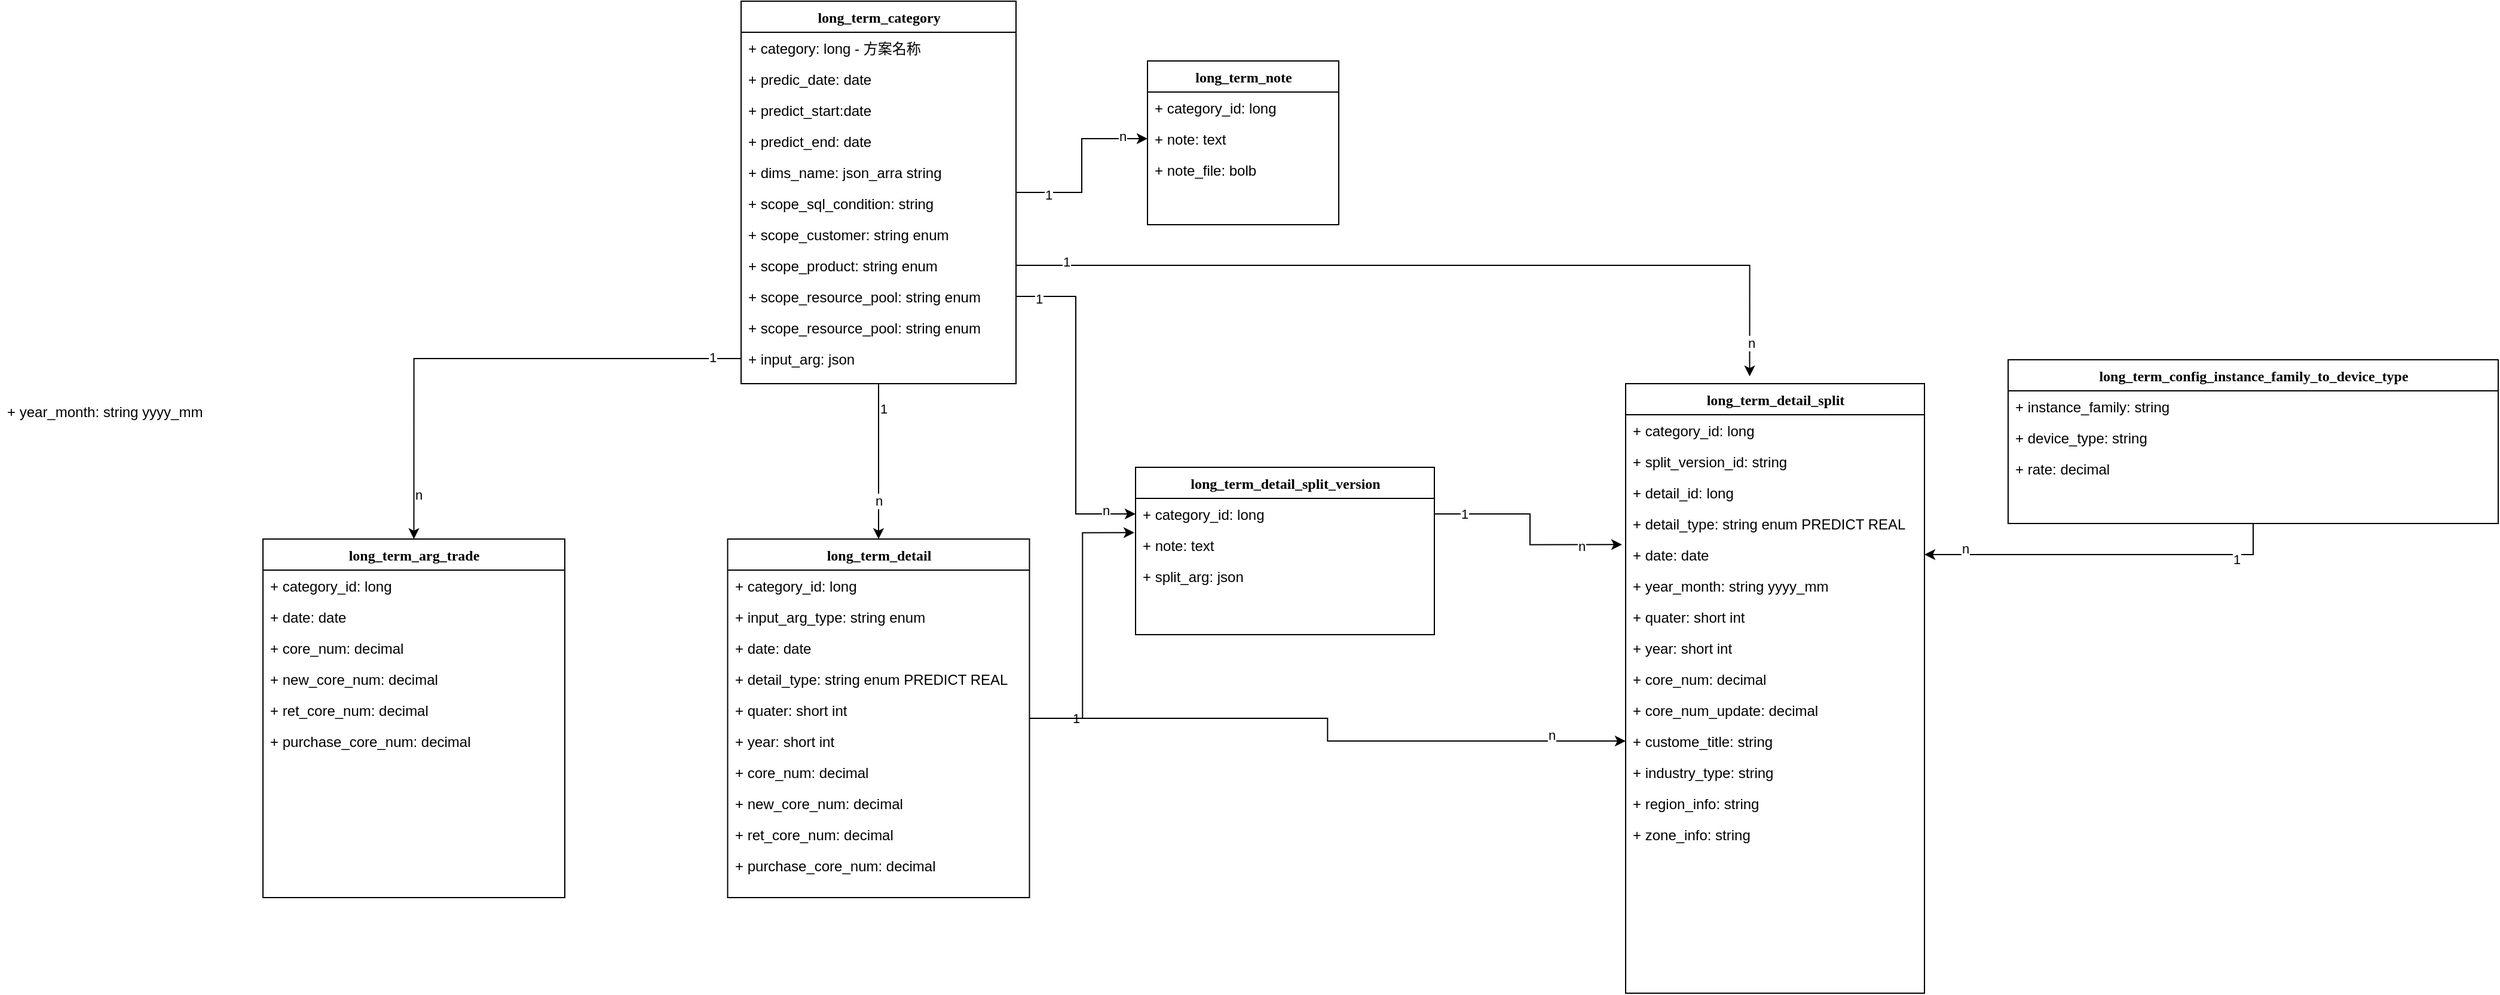 <mxfile version="24.7.6">
  <diagram name="Page-1" id="9f46799a-70d6-7492-0946-bef42562c5a5">
    <mxGraphModel dx="2958" dy="2246" grid="1" gridSize="10" guides="1" tooltips="1" connect="1" arrows="1" fold="1" page="1" pageScale="1" pageWidth="1100" pageHeight="850" background="none" math="0" shadow="0">
      <root>
        <mxCell id="0" />
        <mxCell id="1" parent="0" />
        <mxCell id="yYe-uFD8IjanVbR1_Ap--11" style="edgeStyle=orthogonalEdgeStyle;rounded=0;orthogonalLoop=1;jettySize=auto;html=1;entryX=0.5;entryY=0;entryDx=0;entryDy=0;" edge="1" parent="1" source="78961159f06e98e8-17" target="78961159f06e98e8-69">
          <mxGeometry relative="1" as="geometry" />
        </mxCell>
        <mxCell id="yYe-uFD8IjanVbR1_Ap--20" value="1" style="edgeLabel;html=1;align=center;verticalAlign=middle;resizable=0;points=[];" vertex="1" connectable="0" parent="yYe-uFD8IjanVbR1_Ap--11">
          <mxGeometry x="-0.678" y="4" relative="1" as="geometry">
            <mxPoint as="offset" />
          </mxGeometry>
        </mxCell>
        <mxCell id="yYe-uFD8IjanVbR1_Ap--21" value="n" style="edgeLabel;html=1;align=center;verticalAlign=middle;resizable=0;points=[];" vertex="1" connectable="0" parent="yYe-uFD8IjanVbR1_Ap--11">
          <mxGeometry x="0.504" relative="1" as="geometry">
            <mxPoint as="offset" />
          </mxGeometry>
        </mxCell>
        <mxCell id="yYe-uFD8IjanVbR1_Ap--12" style="edgeStyle=orthogonalEdgeStyle;rounded=0;orthogonalLoop=1;jettySize=auto;html=1;entryX=0;entryY=0.5;entryDx=0;entryDy=0;" edge="1" parent="1" source="78961159f06e98e8-17" target="78961159f06e98e8-32">
          <mxGeometry relative="1" as="geometry" />
        </mxCell>
        <mxCell id="yYe-uFD8IjanVbR1_Ap--13" value="1" style="edgeLabel;html=1;align=center;verticalAlign=middle;resizable=0;points=[];" vertex="1" connectable="0" parent="yYe-uFD8IjanVbR1_Ap--12">
          <mxGeometry x="-0.66" y="-2" relative="1" as="geometry">
            <mxPoint as="offset" />
          </mxGeometry>
        </mxCell>
        <mxCell id="yYe-uFD8IjanVbR1_Ap--14" value="n" style="edgeLabel;html=1;align=center;verticalAlign=middle;resizable=0;points=[];" vertex="1" connectable="0" parent="yYe-uFD8IjanVbR1_Ap--12">
          <mxGeometry x="0.722" y="2" relative="1" as="geometry">
            <mxPoint as="offset" />
          </mxGeometry>
        </mxCell>
        <mxCell id="78961159f06e98e8-17" value="long_term_category" style="swimlane;html=1;fontStyle=1;align=center;verticalAlign=top;childLayout=stackLayout;horizontal=1;startSize=26;horizontalStack=0;resizeParent=1;resizeLast=0;collapsible=1;marginBottom=0;swimlaneFillColor=#ffffff;rounded=0;shadow=0;comic=0;labelBackgroundColor=none;strokeWidth=1;fillColor=none;fontFamily=Verdana;fontSize=12" parent="1" vertex="1">
          <mxGeometry x="20" y="-60" width="230" height="320" as="geometry" />
        </mxCell>
        <mxCell id="78961159f06e98e8-21" value="+ category: long - 方案名称" style="text;html=1;strokeColor=none;fillColor=none;align=left;verticalAlign=top;spacingLeft=4;spacingRight=4;whiteSpace=wrap;overflow=hidden;rotatable=0;points=[[0,0.5],[1,0.5]];portConstraint=eastwest;" parent="78961159f06e98e8-17" vertex="1">
          <mxGeometry y="26" width="230" height="26" as="geometry" />
        </mxCell>
        <mxCell id="78961159f06e98e8-23" value="+ predic_date: date" style="text;html=1;strokeColor=none;fillColor=none;align=left;verticalAlign=top;spacingLeft=4;spacingRight=4;whiteSpace=wrap;overflow=hidden;rotatable=0;points=[[0,0.5],[1,0.5]];portConstraint=eastwest;" parent="78961159f06e98e8-17" vertex="1">
          <mxGeometry y="52" width="230" height="26" as="geometry" />
        </mxCell>
        <mxCell id="78961159f06e98e8-25" value="+ predict_start:date" style="text;html=1;strokeColor=none;fillColor=none;align=left;verticalAlign=top;spacingLeft=4;spacingRight=4;whiteSpace=wrap;overflow=hidden;rotatable=0;points=[[0,0.5],[1,0.5]];portConstraint=eastwest;" parent="78961159f06e98e8-17" vertex="1">
          <mxGeometry y="78" width="230" height="26" as="geometry" />
        </mxCell>
        <mxCell id="78961159f06e98e8-26" value="+ predict_end: date" style="text;html=1;strokeColor=none;fillColor=none;align=left;verticalAlign=top;spacingLeft=4;spacingRight=4;whiteSpace=wrap;overflow=hidden;rotatable=0;points=[[0,0.5],[1,0.5]];portConstraint=eastwest;" parent="78961159f06e98e8-17" vertex="1">
          <mxGeometry y="104" width="230" height="26" as="geometry" />
        </mxCell>
        <mxCell id="78961159f06e98e8-24" value="+ dims_name: json_arra string" style="text;html=1;strokeColor=none;fillColor=none;align=left;verticalAlign=top;spacingLeft=4;spacingRight=4;whiteSpace=wrap;overflow=hidden;rotatable=0;points=[[0,0.5],[1,0.5]];portConstraint=eastwest;" parent="78961159f06e98e8-17" vertex="1">
          <mxGeometry y="130" width="230" height="26" as="geometry" />
        </mxCell>
        <mxCell id="yYe-uFD8IjanVbR1_Ap--2" value="+ scope_sql_condition: string" style="text;html=1;strokeColor=none;fillColor=none;align=left;verticalAlign=top;spacingLeft=4;spacingRight=4;whiteSpace=wrap;overflow=hidden;rotatable=0;points=[[0,0.5],[1,0.5]];portConstraint=eastwest;" vertex="1" parent="78961159f06e98e8-17">
          <mxGeometry y="156" width="230" height="26" as="geometry" />
        </mxCell>
        <mxCell id="yYe-uFD8IjanVbR1_Ap--3" value="+ scope_customer: string enum" style="text;html=1;strokeColor=none;fillColor=none;align=left;verticalAlign=top;spacingLeft=4;spacingRight=4;whiteSpace=wrap;overflow=hidden;rotatable=0;points=[[0,0.5],[1,0.5]];portConstraint=eastwest;" vertex="1" parent="78961159f06e98e8-17">
          <mxGeometry y="182" width="230" height="26" as="geometry" />
        </mxCell>
        <mxCell id="yYe-uFD8IjanVbR1_Ap--4" value="+ scope_product: string enum" style="text;html=1;strokeColor=none;fillColor=none;align=left;verticalAlign=top;spacingLeft=4;spacingRight=4;whiteSpace=wrap;overflow=hidden;rotatable=0;points=[[0,0.5],[1,0.5]];portConstraint=eastwest;" vertex="1" parent="78961159f06e98e8-17">
          <mxGeometry y="208" width="230" height="26" as="geometry" />
        </mxCell>
        <mxCell id="yYe-uFD8IjanVbR1_Ap--5" value="+ scope_resource_pool: string enum" style="text;html=1;strokeColor=none;fillColor=none;align=left;verticalAlign=top;spacingLeft=4;spacingRight=4;whiteSpace=wrap;overflow=hidden;rotatable=0;points=[[0,0.5],[1,0.5]];portConstraint=eastwest;" vertex="1" parent="78961159f06e98e8-17">
          <mxGeometry y="234" width="230" height="26" as="geometry" />
        </mxCell>
        <mxCell id="yYe-uFD8IjanVbR1_Ap--6" value="+ scope_resource_pool: string enum" style="text;html=1;strokeColor=none;fillColor=none;align=left;verticalAlign=top;spacingLeft=4;spacingRight=4;whiteSpace=wrap;overflow=hidden;rotatable=0;points=[[0,0.5],[1,0.5]];portConstraint=eastwest;" vertex="1" parent="78961159f06e98e8-17">
          <mxGeometry y="260" width="230" height="26" as="geometry" />
        </mxCell>
        <mxCell id="yYe-uFD8IjanVbR1_Ap--7" value="+ input_arg: json" style="text;html=1;strokeColor=none;fillColor=none;align=left;verticalAlign=top;spacingLeft=4;spacingRight=4;whiteSpace=wrap;overflow=hidden;rotatable=0;points=[[0,0.5],[1,0.5]];portConstraint=eastwest;" vertex="1" parent="78961159f06e98e8-17">
          <mxGeometry y="286" width="230" height="26" as="geometry" />
        </mxCell>
        <mxCell id="78961159f06e98e8-30" value="long_term_note" style="swimlane;html=1;fontStyle=1;align=center;verticalAlign=top;childLayout=stackLayout;horizontal=1;startSize=26;horizontalStack=0;resizeParent=1;resizeLast=0;collapsible=1;marginBottom=0;swimlaneFillColor=#ffffff;rounded=0;shadow=0;comic=0;labelBackgroundColor=none;strokeWidth=1;fillColor=none;fontFamily=Verdana;fontSize=12" parent="1" vertex="1">
          <mxGeometry x="360" y="-10" width="160" height="137" as="geometry" />
        </mxCell>
        <mxCell id="78961159f06e98e8-31" value="+ category_id: long" style="text;html=1;strokeColor=none;fillColor=none;align=left;verticalAlign=top;spacingLeft=4;spacingRight=4;whiteSpace=wrap;overflow=hidden;rotatable=0;points=[[0,0.5],[1,0.5]];portConstraint=eastwest;" parent="78961159f06e98e8-30" vertex="1">
          <mxGeometry y="26" width="160" height="26" as="geometry" />
        </mxCell>
        <mxCell id="78961159f06e98e8-32" value="+ note: text" style="text;html=1;strokeColor=none;fillColor=none;align=left;verticalAlign=top;spacingLeft=4;spacingRight=4;whiteSpace=wrap;overflow=hidden;rotatable=0;points=[[0,0.5],[1,0.5]];portConstraint=eastwest;" parent="78961159f06e98e8-30" vertex="1">
          <mxGeometry y="52" width="160" height="26" as="geometry" />
        </mxCell>
        <mxCell id="78961159f06e98e8-34" value="+ note_file: bolb" style="text;html=1;strokeColor=none;fillColor=none;align=left;verticalAlign=top;spacingLeft=4;spacingRight=4;whiteSpace=wrap;overflow=hidden;rotatable=0;points=[[0,0.5],[1,0.5]];portConstraint=eastwest;" parent="78961159f06e98e8-30" vertex="1">
          <mxGeometry y="78" width="160" height="26" as="geometry" />
        </mxCell>
        <mxCell id="yYe-uFD8IjanVbR1_Ap--32" style="edgeStyle=orthogonalEdgeStyle;rounded=0;orthogonalLoop=1;jettySize=auto;html=1;entryX=0;entryY=0.5;entryDx=0;entryDy=0;" edge="1" parent="1" source="78961159f06e98e8-69" target="yYe-uFD8IjanVbR1_Ap--30">
          <mxGeometry relative="1" as="geometry">
            <mxPoint x="330" y="505" as="targetPoint" />
          </mxGeometry>
        </mxCell>
        <mxCell id="yYe-uFD8IjanVbR1_Ap--33" value="1" style="edgeLabel;html=1;align=center;verticalAlign=middle;resizable=0;points=[];" vertex="1" connectable="0" parent="yYe-uFD8IjanVbR1_Ap--32">
          <mxGeometry x="-0.853" relative="1" as="geometry">
            <mxPoint as="offset" />
          </mxGeometry>
        </mxCell>
        <mxCell id="yYe-uFD8IjanVbR1_Ap--34" value="n" style="edgeLabel;html=1;align=center;verticalAlign=middle;resizable=0;points=[];" vertex="1" connectable="0" parent="yYe-uFD8IjanVbR1_Ap--32">
          <mxGeometry x="0.759" y="5" relative="1" as="geometry">
            <mxPoint as="offset" />
          </mxGeometry>
        </mxCell>
        <mxCell id="78961159f06e98e8-69" value="long_term_detail" style="swimlane;html=1;fontStyle=1;align=center;verticalAlign=top;childLayout=stackLayout;horizontal=1;startSize=26;horizontalStack=0;resizeParent=1;resizeLast=0;collapsible=1;marginBottom=0;swimlaneFillColor=#ffffff;rounded=0;shadow=0;comic=0;labelBackgroundColor=none;strokeWidth=1;fillColor=none;fontFamily=Verdana;fontSize=12" parent="1" vertex="1">
          <mxGeometry x="8.75" y="390" width="252.5" height="300" as="geometry" />
        </mxCell>
        <mxCell id="78961159f06e98e8-70" value="+ category_id: long" style="text;html=1;strokeColor=none;fillColor=none;align=left;verticalAlign=top;spacingLeft=4;spacingRight=4;whiteSpace=wrap;overflow=hidden;rotatable=0;points=[[0,0.5],[1,0.5]];portConstraint=eastwest;" parent="78961159f06e98e8-69" vertex="1">
          <mxGeometry y="26" width="252.5" height="26" as="geometry" />
        </mxCell>
        <mxCell id="yYe-uFD8IjanVbR1_Ap--31" value="+ input_arg_type: string enum&amp;nbsp;&amp;nbsp;" style="text;html=1;strokeColor=none;fillColor=none;align=left;verticalAlign=top;spacingLeft=4;spacingRight=4;whiteSpace=wrap;overflow=hidden;rotatable=0;points=[[0,0.5],[1,0.5]];portConstraint=eastwest;" vertex="1" parent="78961159f06e98e8-69">
          <mxGeometry y="52" width="252.5" height="26" as="geometry" />
        </mxCell>
        <mxCell id="78961159f06e98e8-71" value="+ date: date" style="text;html=1;strokeColor=none;fillColor=none;align=left;verticalAlign=top;spacingLeft=4;spacingRight=4;whiteSpace=wrap;overflow=hidden;rotatable=0;points=[[0,0.5],[1,0.5]];portConstraint=eastwest;" parent="78961159f06e98e8-69" vertex="1">
          <mxGeometry y="78" width="252.5" height="26" as="geometry" />
        </mxCell>
        <mxCell id="yYe-uFD8IjanVbR1_Ap--19" value="+ detail_type: string enum PREDICT REAL" style="text;html=1;strokeColor=none;fillColor=none;align=left;verticalAlign=top;spacingLeft=4;spacingRight=4;whiteSpace=wrap;overflow=hidden;rotatable=0;points=[[0,0.5],[1,0.5]];portConstraint=eastwest;" vertex="1" parent="78961159f06e98e8-69">
          <mxGeometry y="104" width="252.5" height="26" as="geometry" />
        </mxCell>
        <mxCell id="78961159f06e98e8-74" value="+ quater: short int&amp;nbsp;" style="text;html=1;strokeColor=none;fillColor=none;align=left;verticalAlign=top;spacingLeft=4;spacingRight=4;whiteSpace=wrap;overflow=hidden;rotatable=0;points=[[0,0.5],[1,0.5]];portConstraint=eastwest;" parent="78961159f06e98e8-69" vertex="1">
          <mxGeometry y="130" width="252.5" height="26" as="geometry" />
        </mxCell>
        <mxCell id="78961159f06e98e8-75" value="+ year: short int" style="text;html=1;strokeColor=none;fillColor=none;align=left;verticalAlign=top;spacingLeft=4;spacingRight=4;whiteSpace=wrap;overflow=hidden;rotatable=0;points=[[0,0.5],[1,0.5]];portConstraint=eastwest;" parent="78961159f06e98e8-69" vertex="1">
          <mxGeometry y="156" width="252.5" height="26" as="geometry" />
        </mxCell>
        <mxCell id="yYe-uFD8IjanVbR1_Ap--17" value="+ core_num: decimal" style="text;html=1;strokeColor=none;fillColor=none;align=left;verticalAlign=top;spacingLeft=4;spacingRight=4;whiteSpace=wrap;overflow=hidden;rotatable=0;points=[[0,0.5],[1,0.5]];portConstraint=eastwest;" vertex="1" parent="78961159f06e98e8-69">
          <mxGeometry y="182" width="252.5" height="26" as="geometry" />
        </mxCell>
        <mxCell id="yYe-uFD8IjanVbR1_Ap--75" value="+ new_core_num: decimal" style="text;html=1;strokeColor=none;fillColor=none;align=left;verticalAlign=top;spacingLeft=4;spacingRight=4;whiteSpace=wrap;overflow=hidden;rotatable=0;points=[[0,0.5],[1,0.5]];portConstraint=eastwest;" vertex="1" parent="78961159f06e98e8-69">
          <mxGeometry y="208" width="252.5" height="26" as="geometry" />
        </mxCell>
        <mxCell id="yYe-uFD8IjanVbR1_Ap--76" value="+ ret_core_num: decimal" style="text;html=1;strokeColor=none;fillColor=none;align=left;verticalAlign=top;spacingLeft=4;spacingRight=4;whiteSpace=wrap;overflow=hidden;rotatable=0;points=[[0,0.5],[1,0.5]];portConstraint=eastwest;" vertex="1" parent="78961159f06e98e8-69">
          <mxGeometry y="234" width="252.5" height="26" as="geometry" />
        </mxCell>
        <mxCell id="yYe-uFD8IjanVbR1_Ap--77" value="+ purchase_core_num: decimal" style="text;html=1;strokeColor=none;fillColor=none;align=left;verticalAlign=top;spacingLeft=4;spacingRight=4;whiteSpace=wrap;overflow=hidden;rotatable=0;points=[[0,0.5],[1,0.5]];portConstraint=eastwest;" vertex="1" parent="78961159f06e98e8-69">
          <mxGeometry y="260" width="252.5" height="26" as="geometry" />
        </mxCell>
        <mxCell id="yYe-uFD8IjanVbR1_Ap--15" value="+ year_month: string yyyy_mm" style="text;html=1;strokeColor=none;fillColor=none;align=left;verticalAlign=top;spacingLeft=4;spacingRight=4;whiteSpace=wrap;overflow=hidden;rotatable=0;points=[[0,0.5],[1,0.5]];portConstraint=eastwest;" vertex="1" parent="1">
          <mxGeometry x="-600" y="270" width="260" height="26" as="geometry" />
        </mxCell>
        <mxCell id="yYe-uFD8IjanVbR1_Ap--22" value="long_term_detail_split" style="swimlane;html=1;fontStyle=1;align=center;verticalAlign=top;childLayout=stackLayout;horizontal=1;startSize=26;horizontalStack=0;resizeParent=1;resizeLast=0;collapsible=1;marginBottom=0;swimlaneFillColor=#ffffff;rounded=0;shadow=0;comic=0;labelBackgroundColor=none;strokeWidth=1;fillColor=none;fontFamily=Verdana;fontSize=12" vertex="1" parent="1">
          <mxGeometry x="760" y="260" width="250" height="510" as="geometry" />
        </mxCell>
        <mxCell id="yYe-uFD8IjanVbR1_Ap--23" value="+ category_id: long" style="text;html=1;strokeColor=none;fillColor=none;align=left;verticalAlign=top;spacingLeft=4;spacingRight=4;whiteSpace=wrap;overflow=hidden;rotatable=0;points=[[0,0.5],[1,0.5]];portConstraint=eastwest;" vertex="1" parent="yYe-uFD8IjanVbR1_Ap--22">
          <mxGeometry y="26" width="250" height="26" as="geometry" />
        </mxCell>
        <mxCell id="yYe-uFD8IjanVbR1_Ap--36" value="+ split_version_id: string" style="text;html=1;strokeColor=none;fillColor=none;align=left;verticalAlign=top;spacingLeft=4;spacingRight=4;whiteSpace=wrap;overflow=hidden;rotatable=0;points=[[0,0.5],[1,0.5]];portConstraint=eastwest;" vertex="1" parent="yYe-uFD8IjanVbR1_Ap--22">
          <mxGeometry y="52" width="250" height="26" as="geometry" />
        </mxCell>
        <mxCell id="yYe-uFD8IjanVbR1_Ap--29" value="+ detail_id: long" style="text;html=1;strokeColor=none;fillColor=none;align=left;verticalAlign=top;spacingLeft=4;spacingRight=4;whiteSpace=wrap;overflow=hidden;rotatable=0;points=[[0,0.5],[1,0.5]];portConstraint=eastwest;" vertex="1" parent="yYe-uFD8IjanVbR1_Ap--22">
          <mxGeometry y="78" width="250" height="26" as="geometry" />
        </mxCell>
        <mxCell id="yYe-uFD8IjanVbR1_Ap--25" value="+ detail_type: string enum PREDICT REAL" style="text;html=1;strokeColor=none;fillColor=none;align=left;verticalAlign=top;spacingLeft=4;spacingRight=4;whiteSpace=wrap;overflow=hidden;rotatable=0;points=[[0,0.5],[1,0.5]];portConstraint=eastwest;" vertex="1" parent="yYe-uFD8IjanVbR1_Ap--22">
          <mxGeometry y="104" width="250" height="26" as="geometry" />
        </mxCell>
        <mxCell id="yYe-uFD8IjanVbR1_Ap--24" value="+ date: date" style="text;html=1;strokeColor=none;fillColor=none;align=left;verticalAlign=top;spacingLeft=4;spacingRight=4;whiteSpace=wrap;overflow=hidden;rotatable=0;points=[[0,0.5],[1,0.5]];portConstraint=eastwest;" vertex="1" parent="yYe-uFD8IjanVbR1_Ap--22">
          <mxGeometry y="130" width="250" height="26" as="geometry" />
        </mxCell>
        <mxCell id="yYe-uFD8IjanVbR1_Ap--64" value="+ year_month: string yyyy_mm" style="text;html=1;strokeColor=none;fillColor=none;align=left;verticalAlign=top;spacingLeft=4;spacingRight=4;whiteSpace=wrap;overflow=hidden;rotatable=0;points=[[0,0.5],[1,0.5]];portConstraint=eastwest;" vertex="1" parent="yYe-uFD8IjanVbR1_Ap--22">
          <mxGeometry y="156" width="250" height="26" as="geometry" />
        </mxCell>
        <mxCell id="yYe-uFD8IjanVbR1_Ap--26" value="+ quater: short int&amp;nbsp;" style="text;html=1;strokeColor=none;fillColor=none;align=left;verticalAlign=top;spacingLeft=4;spacingRight=4;whiteSpace=wrap;overflow=hidden;rotatable=0;points=[[0,0.5],[1,0.5]];portConstraint=eastwest;" vertex="1" parent="yYe-uFD8IjanVbR1_Ap--22">
          <mxGeometry y="182" width="250" height="26" as="geometry" />
        </mxCell>
        <mxCell id="yYe-uFD8IjanVbR1_Ap--27" value="+ year: short int" style="text;html=1;strokeColor=none;fillColor=none;align=left;verticalAlign=top;spacingLeft=4;spacingRight=4;whiteSpace=wrap;overflow=hidden;rotatable=0;points=[[0,0.5],[1,0.5]];portConstraint=eastwest;" vertex="1" parent="yYe-uFD8IjanVbR1_Ap--22">
          <mxGeometry y="208" width="250" height="26" as="geometry" />
        </mxCell>
        <mxCell id="yYe-uFD8IjanVbR1_Ap--28" value="+ core_num: decimal" style="text;html=1;strokeColor=none;fillColor=none;align=left;verticalAlign=top;spacingLeft=4;spacingRight=4;whiteSpace=wrap;overflow=hidden;rotatable=0;points=[[0,0.5],[1,0.5]];portConstraint=eastwest;" vertex="1" parent="yYe-uFD8IjanVbR1_Ap--22">
          <mxGeometry y="234" width="250" height="26" as="geometry" />
        </mxCell>
        <mxCell id="yYe-uFD8IjanVbR1_Ap--65" value="+ core_num_update: decimal" style="text;html=1;strokeColor=none;fillColor=none;align=left;verticalAlign=top;spacingLeft=4;spacingRight=4;whiteSpace=wrap;overflow=hidden;rotatable=0;points=[[0,0.5],[1,0.5]];portConstraint=eastwest;" vertex="1" parent="yYe-uFD8IjanVbR1_Ap--22">
          <mxGeometry y="260" width="250" height="26" as="geometry" />
        </mxCell>
        <mxCell id="yYe-uFD8IjanVbR1_Ap--30" value="+ custome_title: string" style="text;html=1;strokeColor=none;fillColor=none;align=left;verticalAlign=top;spacingLeft=4;spacingRight=4;whiteSpace=wrap;overflow=hidden;rotatable=0;points=[[0,0.5],[1,0.5]];portConstraint=eastwest;" vertex="1" parent="yYe-uFD8IjanVbR1_Ap--22">
          <mxGeometry y="286" width="250" height="26" as="geometry" />
        </mxCell>
        <mxCell id="yYe-uFD8IjanVbR1_Ap--35" value="+ industry_type: string" style="text;html=1;strokeColor=none;fillColor=none;align=left;verticalAlign=top;spacingLeft=4;spacingRight=4;whiteSpace=wrap;overflow=hidden;rotatable=0;points=[[0,0.5],[1,0.5]];portConstraint=eastwest;" vertex="1" parent="yYe-uFD8IjanVbR1_Ap--22">
          <mxGeometry y="312" width="250" height="26" as="geometry" />
        </mxCell>
        <mxCell id="yYe-uFD8IjanVbR1_Ap--63" value="+ region_info: string" style="text;html=1;strokeColor=none;fillColor=none;align=left;verticalAlign=top;spacingLeft=4;spacingRight=4;whiteSpace=wrap;overflow=hidden;rotatable=0;points=[[0,0.5],[1,0.5]];portConstraint=eastwest;" vertex="1" parent="yYe-uFD8IjanVbR1_Ap--22">
          <mxGeometry y="338" width="250" height="26" as="geometry" />
        </mxCell>
        <mxCell id="yYe-uFD8IjanVbR1_Ap--66" value="+ zone_info: string" style="text;html=1;strokeColor=none;fillColor=none;align=left;verticalAlign=top;spacingLeft=4;spacingRight=4;whiteSpace=wrap;overflow=hidden;rotatable=0;points=[[0,0.5],[1,0.5]];portConstraint=eastwest;" vertex="1" parent="yYe-uFD8IjanVbR1_Ap--22">
          <mxGeometry y="364" width="250" height="26" as="geometry" />
        </mxCell>
        <mxCell id="yYe-uFD8IjanVbR1_Ap--37" value="long_term_detail_split_version" style="swimlane;html=1;fontStyle=1;align=center;verticalAlign=top;childLayout=stackLayout;horizontal=1;startSize=26;horizontalStack=0;resizeParent=1;resizeLast=0;collapsible=1;marginBottom=0;swimlaneFillColor=#ffffff;rounded=0;shadow=0;comic=0;labelBackgroundColor=none;strokeWidth=1;fillColor=none;fontFamily=Verdana;fontSize=12" vertex="1" parent="1">
          <mxGeometry x="350" y="330" width="250" height="140" as="geometry" />
        </mxCell>
        <mxCell id="yYe-uFD8IjanVbR1_Ap--38" value="+ category_id: long" style="text;html=1;strokeColor=none;fillColor=none;align=left;verticalAlign=top;spacingLeft=4;spacingRight=4;whiteSpace=wrap;overflow=hidden;rotatable=0;points=[[0,0.5],[1,0.5]];portConstraint=eastwest;" vertex="1" parent="yYe-uFD8IjanVbR1_Ap--37">
          <mxGeometry y="26" width="250" height="26" as="geometry" />
        </mxCell>
        <mxCell id="yYe-uFD8IjanVbR1_Ap--48" value="+ note: text" style="text;html=1;strokeColor=none;fillColor=none;align=left;verticalAlign=top;spacingLeft=4;spacingRight=4;whiteSpace=wrap;overflow=hidden;rotatable=0;points=[[0,0.5],[1,0.5]];portConstraint=eastwest;" vertex="1" parent="yYe-uFD8IjanVbR1_Ap--37">
          <mxGeometry y="52" width="250" height="26" as="geometry" />
        </mxCell>
        <mxCell id="yYe-uFD8IjanVbR1_Ap--72" value="+ split_arg: json" style="text;html=1;strokeColor=none;fillColor=none;align=left;verticalAlign=top;spacingLeft=4;spacingRight=4;whiteSpace=wrap;overflow=hidden;rotatable=0;points=[[0,0.5],[1,0.5]];portConstraint=eastwest;" vertex="1" parent="yYe-uFD8IjanVbR1_Ap--37">
          <mxGeometry y="78" width="250" height="26" as="geometry" />
        </mxCell>
        <mxCell id="yYe-uFD8IjanVbR1_Ap--49" style="edgeStyle=orthogonalEdgeStyle;rounded=0;orthogonalLoop=1;jettySize=auto;html=1;entryX=-0.004;entryY=0.103;entryDx=0;entryDy=0;entryPerimeter=0;" edge="1" parent="1" source="78961159f06e98e8-69" target="yYe-uFD8IjanVbR1_Ap--48">
          <mxGeometry relative="1" as="geometry" />
        </mxCell>
        <mxCell id="yYe-uFD8IjanVbR1_Ap--50" style="edgeStyle=orthogonalEdgeStyle;rounded=0;orthogonalLoop=1;jettySize=auto;html=1;entryX=-0.012;entryY=0.179;entryDx=0;entryDy=0;entryPerimeter=0;" edge="1" parent="1" source="yYe-uFD8IjanVbR1_Ap--38" target="yYe-uFD8IjanVbR1_Ap--24">
          <mxGeometry relative="1" as="geometry" />
        </mxCell>
        <mxCell id="yYe-uFD8IjanVbR1_Ap--61" value="1" style="edgeLabel;html=1;align=center;verticalAlign=middle;resizable=0;points=[];" vertex="1" connectable="0" parent="yYe-uFD8IjanVbR1_Ap--50">
          <mxGeometry x="-0.733" relative="1" as="geometry">
            <mxPoint as="offset" />
          </mxGeometry>
        </mxCell>
        <mxCell id="yYe-uFD8IjanVbR1_Ap--62" value="n" style="edgeLabel;html=1;align=center;verticalAlign=middle;resizable=0;points=[];" vertex="1" connectable="0" parent="yYe-uFD8IjanVbR1_Ap--50">
          <mxGeometry x="0.63" y="-1" relative="1" as="geometry">
            <mxPoint x="-1" as="offset" />
          </mxGeometry>
        </mxCell>
        <mxCell id="yYe-uFD8IjanVbR1_Ap--51" style="edgeStyle=orthogonalEdgeStyle;rounded=0;orthogonalLoop=1;jettySize=auto;html=1;entryX=0;entryY=0.5;entryDx=0;entryDy=0;" edge="1" parent="1" source="yYe-uFD8IjanVbR1_Ap--5" target="yYe-uFD8IjanVbR1_Ap--38">
          <mxGeometry relative="1" as="geometry" />
        </mxCell>
        <mxCell id="yYe-uFD8IjanVbR1_Ap--53" value="1" style="edgeLabel;html=1;align=center;verticalAlign=middle;resizable=0;points=[];" vertex="1" connectable="0" parent="yYe-uFD8IjanVbR1_Ap--51">
          <mxGeometry x="-0.865" y="-2" relative="1" as="geometry">
            <mxPoint as="offset" />
          </mxGeometry>
        </mxCell>
        <mxCell id="yYe-uFD8IjanVbR1_Ap--54" value="n" style="edgeLabel;html=1;align=center;verticalAlign=middle;resizable=0;points=[];" vertex="1" connectable="0" parent="yYe-uFD8IjanVbR1_Ap--51">
          <mxGeometry x="0.823" y="3" relative="1" as="geometry">
            <mxPoint as="offset" />
          </mxGeometry>
        </mxCell>
        <mxCell id="yYe-uFD8IjanVbR1_Ap--52" style="edgeStyle=orthogonalEdgeStyle;rounded=0;orthogonalLoop=1;jettySize=auto;html=1;entryX=0.415;entryY=-0.012;entryDx=0;entryDy=0;entryPerimeter=0;" edge="1" parent="1" source="yYe-uFD8IjanVbR1_Ap--4" target="yYe-uFD8IjanVbR1_Ap--22">
          <mxGeometry relative="1" as="geometry" />
        </mxCell>
        <mxCell id="yYe-uFD8IjanVbR1_Ap--55" value="1" style="edgeLabel;html=1;align=center;verticalAlign=middle;resizable=0;points=[];" vertex="1" connectable="0" parent="yYe-uFD8IjanVbR1_Ap--52">
          <mxGeometry x="-0.882" y="3" relative="1" as="geometry">
            <mxPoint as="offset" />
          </mxGeometry>
        </mxCell>
        <mxCell id="yYe-uFD8IjanVbR1_Ap--56" value="n" style="edgeLabel;html=1;align=center;verticalAlign=middle;resizable=0;points=[];" vertex="1" connectable="0" parent="yYe-uFD8IjanVbR1_Ap--52">
          <mxGeometry x="0.921" y="1" relative="1" as="geometry">
            <mxPoint as="offset" />
          </mxGeometry>
        </mxCell>
        <mxCell id="yYe-uFD8IjanVbR1_Ap--71" style="edgeStyle=orthogonalEdgeStyle;rounded=0;orthogonalLoop=1;jettySize=auto;html=1;entryX=1;entryY=0.5;entryDx=0;entryDy=0;" edge="1" parent="1" source="yYe-uFD8IjanVbR1_Ap--67" target="yYe-uFD8IjanVbR1_Ap--24">
          <mxGeometry relative="1" as="geometry" />
        </mxCell>
        <mxCell id="yYe-uFD8IjanVbR1_Ap--73" value="1" style="edgeLabel;html=1;align=center;verticalAlign=middle;resizable=0;points=[];" vertex="1" connectable="0" parent="yYe-uFD8IjanVbR1_Ap--71">
          <mxGeometry x="-0.732" y="4" relative="1" as="geometry">
            <mxPoint as="offset" />
          </mxGeometry>
        </mxCell>
        <mxCell id="yYe-uFD8IjanVbR1_Ap--74" value="n" style="edgeLabel;html=1;align=center;verticalAlign=middle;resizable=0;points=[];" vertex="1" connectable="0" parent="yYe-uFD8IjanVbR1_Ap--71">
          <mxGeometry x="0.778" y="-5" relative="1" as="geometry">
            <mxPoint as="offset" />
          </mxGeometry>
        </mxCell>
        <mxCell id="yYe-uFD8IjanVbR1_Ap--67" value="long_term_config_instance_family_to_device_type" style="swimlane;html=1;fontStyle=1;align=center;verticalAlign=top;childLayout=stackLayout;horizontal=1;startSize=26;horizontalStack=0;resizeParent=1;resizeLast=0;collapsible=1;marginBottom=0;swimlaneFillColor=#ffffff;rounded=0;shadow=0;comic=0;labelBackgroundColor=none;strokeWidth=1;fillColor=none;fontFamily=Verdana;fontSize=12" vertex="1" parent="1">
          <mxGeometry x="1080" y="240" width="410" height="137" as="geometry" />
        </mxCell>
        <mxCell id="yYe-uFD8IjanVbR1_Ap--68" value="+ instance_family: string" style="text;html=1;strokeColor=none;fillColor=none;align=left;verticalAlign=top;spacingLeft=4;spacingRight=4;whiteSpace=wrap;overflow=hidden;rotatable=0;points=[[0,0.5],[1,0.5]];portConstraint=eastwest;" vertex="1" parent="yYe-uFD8IjanVbR1_Ap--67">
          <mxGeometry y="26" width="410" height="26" as="geometry" />
        </mxCell>
        <mxCell id="yYe-uFD8IjanVbR1_Ap--69" value="+ device_type: string" style="text;html=1;strokeColor=none;fillColor=none;align=left;verticalAlign=top;spacingLeft=4;spacingRight=4;whiteSpace=wrap;overflow=hidden;rotatable=0;points=[[0,0.5],[1,0.5]];portConstraint=eastwest;" vertex="1" parent="yYe-uFD8IjanVbR1_Ap--67">
          <mxGeometry y="52" width="410" height="26" as="geometry" />
        </mxCell>
        <mxCell id="yYe-uFD8IjanVbR1_Ap--70" value="+ rate: decimal" style="text;html=1;strokeColor=none;fillColor=none;align=left;verticalAlign=top;spacingLeft=4;spacingRight=4;whiteSpace=wrap;overflow=hidden;rotatable=0;points=[[0,0.5],[1,0.5]];portConstraint=eastwest;" vertex="1" parent="yYe-uFD8IjanVbR1_Ap--67">
          <mxGeometry y="78" width="410" height="26" as="geometry" />
        </mxCell>
        <mxCell id="yYe-uFD8IjanVbR1_Ap--78" value="long_term_arg_trade" style="swimlane;html=1;fontStyle=1;align=center;verticalAlign=top;childLayout=stackLayout;horizontal=1;startSize=26;horizontalStack=0;resizeParent=1;resizeLast=0;collapsible=1;marginBottom=0;swimlaneFillColor=#ffffff;rounded=0;shadow=0;comic=0;labelBackgroundColor=none;strokeWidth=1;fillColor=none;fontFamily=Verdana;fontSize=12" vertex="1" parent="1">
          <mxGeometry x="-380" y="390" width="252.5" height="300" as="geometry" />
        </mxCell>
        <mxCell id="yYe-uFD8IjanVbR1_Ap--79" value="+ category_id: long" style="text;html=1;strokeColor=none;fillColor=none;align=left;verticalAlign=top;spacingLeft=4;spacingRight=4;whiteSpace=wrap;overflow=hidden;rotatable=0;points=[[0,0.5],[1,0.5]];portConstraint=eastwest;" vertex="1" parent="yYe-uFD8IjanVbR1_Ap--78">
          <mxGeometry y="26" width="252.5" height="26" as="geometry" />
        </mxCell>
        <mxCell id="yYe-uFD8IjanVbR1_Ap--81" value="+ date: date" style="text;html=1;strokeColor=none;fillColor=none;align=left;verticalAlign=top;spacingLeft=4;spacingRight=4;whiteSpace=wrap;overflow=hidden;rotatable=0;points=[[0,0.5],[1,0.5]];portConstraint=eastwest;" vertex="1" parent="yYe-uFD8IjanVbR1_Ap--78">
          <mxGeometry y="52" width="252.5" height="26" as="geometry" />
        </mxCell>
        <mxCell id="yYe-uFD8IjanVbR1_Ap--85" value="+ core_num: decimal" style="text;html=1;strokeColor=none;fillColor=none;align=left;verticalAlign=top;spacingLeft=4;spacingRight=4;whiteSpace=wrap;overflow=hidden;rotatable=0;points=[[0,0.5],[1,0.5]];portConstraint=eastwest;" vertex="1" parent="yYe-uFD8IjanVbR1_Ap--78">
          <mxGeometry y="78" width="252.5" height="26" as="geometry" />
        </mxCell>
        <mxCell id="yYe-uFD8IjanVbR1_Ap--86" value="+ new_core_num: decimal" style="text;html=1;strokeColor=none;fillColor=none;align=left;verticalAlign=top;spacingLeft=4;spacingRight=4;whiteSpace=wrap;overflow=hidden;rotatable=0;points=[[0,0.5],[1,0.5]];portConstraint=eastwest;" vertex="1" parent="yYe-uFD8IjanVbR1_Ap--78">
          <mxGeometry y="104" width="252.5" height="26" as="geometry" />
        </mxCell>
        <mxCell id="yYe-uFD8IjanVbR1_Ap--87" value="+ ret_core_num: decimal" style="text;html=1;strokeColor=none;fillColor=none;align=left;verticalAlign=top;spacingLeft=4;spacingRight=4;whiteSpace=wrap;overflow=hidden;rotatable=0;points=[[0,0.5],[1,0.5]];portConstraint=eastwest;" vertex="1" parent="yYe-uFD8IjanVbR1_Ap--78">
          <mxGeometry y="130" width="252.5" height="26" as="geometry" />
        </mxCell>
        <mxCell id="yYe-uFD8IjanVbR1_Ap--88" value="+ purchase_core_num: decimal" style="text;html=1;strokeColor=none;fillColor=none;align=left;verticalAlign=top;spacingLeft=4;spacingRight=4;whiteSpace=wrap;overflow=hidden;rotatable=0;points=[[0,0.5],[1,0.5]];portConstraint=eastwest;" vertex="1" parent="yYe-uFD8IjanVbR1_Ap--78">
          <mxGeometry y="156" width="252.5" height="26" as="geometry" />
        </mxCell>
        <mxCell id="yYe-uFD8IjanVbR1_Ap--89" style="edgeStyle=orthogonalEdgeStyle;rounded=0;orthogonalLoop=1;jettySize=auto;html=1;entryX=0.5;entryY=0;entryDx=0;entryDy=0;" edge="1" parent="1" source="yYe-uFD8IjanVbR1_Ap--7" target="yYe-uFD8IjanVbR1_Ap--78">
          <mxGeometry relative="1" as="geometry" />
        </mxCell>
        <mxCell id="yYe-uFD8IjanVbR1_Ap--90" value="n" style="edgeLabel;html=1;align=center;verticalAlign=middle;resizable=0;points=[];" vertex="1" connectable="0" parent="yYe-uFD8IjanVbR1_Ap--89">
          <mxGeometry x="0.818" y="3" relative="1" as="geometry">
            <mxPoint y="1" as="offset" />
          </mxGeometry>
        </mxCell>
        <mxCell id="yYe-uFD8IjanVbR1_Ap--91" value="1" style="edgeLabel;html=1;align=center;verticalAlign=middle;resizable=0;points=[];" vertex="1" connectable="0" parent="yYe-uFD8IjanVbR1_Ap--89">
          <mxGeometry x="-0.885" y="-1" relative="1" as="geometry">
            <mxPoint as="offset" />
          </mxGeometry>
        </mxCell>
      </root>
    </mxGraphModel>
  </diagram>
</mxfile>
